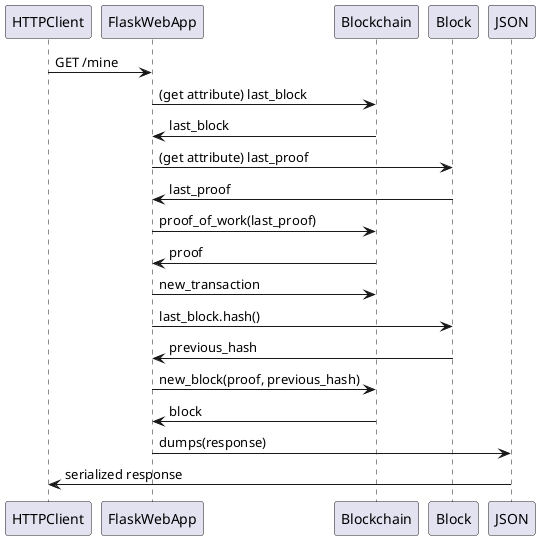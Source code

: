 @startuml
HTTPClient -> FlaskWebApp: GET /mine
FlaskWebApp -> Blockchain: (get attribute) last_block
Blockchain -> FlaskWebApp: last_block
FlaskWebApp -> Block: (get attribute) last_proof
Block -> FlaskWebApp: last_proof
FlaskWebApp -> Blockchain: proof_of_work(last_proof)
Blockchain -> FlaskWebApp: proof
FlaskWebApp -> Blockchain: new_transaction
FlaskWebApp -> Block: last_block.hash()
Block -> FlaskWebApp: previous_hash
FlaskWebApp -> Blockchain: new_block(proof, previous_hash)
Blockchain -> FlaskWebApp: block
FlaskWebApp -> JSON: dumps(response)
JSON -> HTTPClient: serialized response
@enduml
